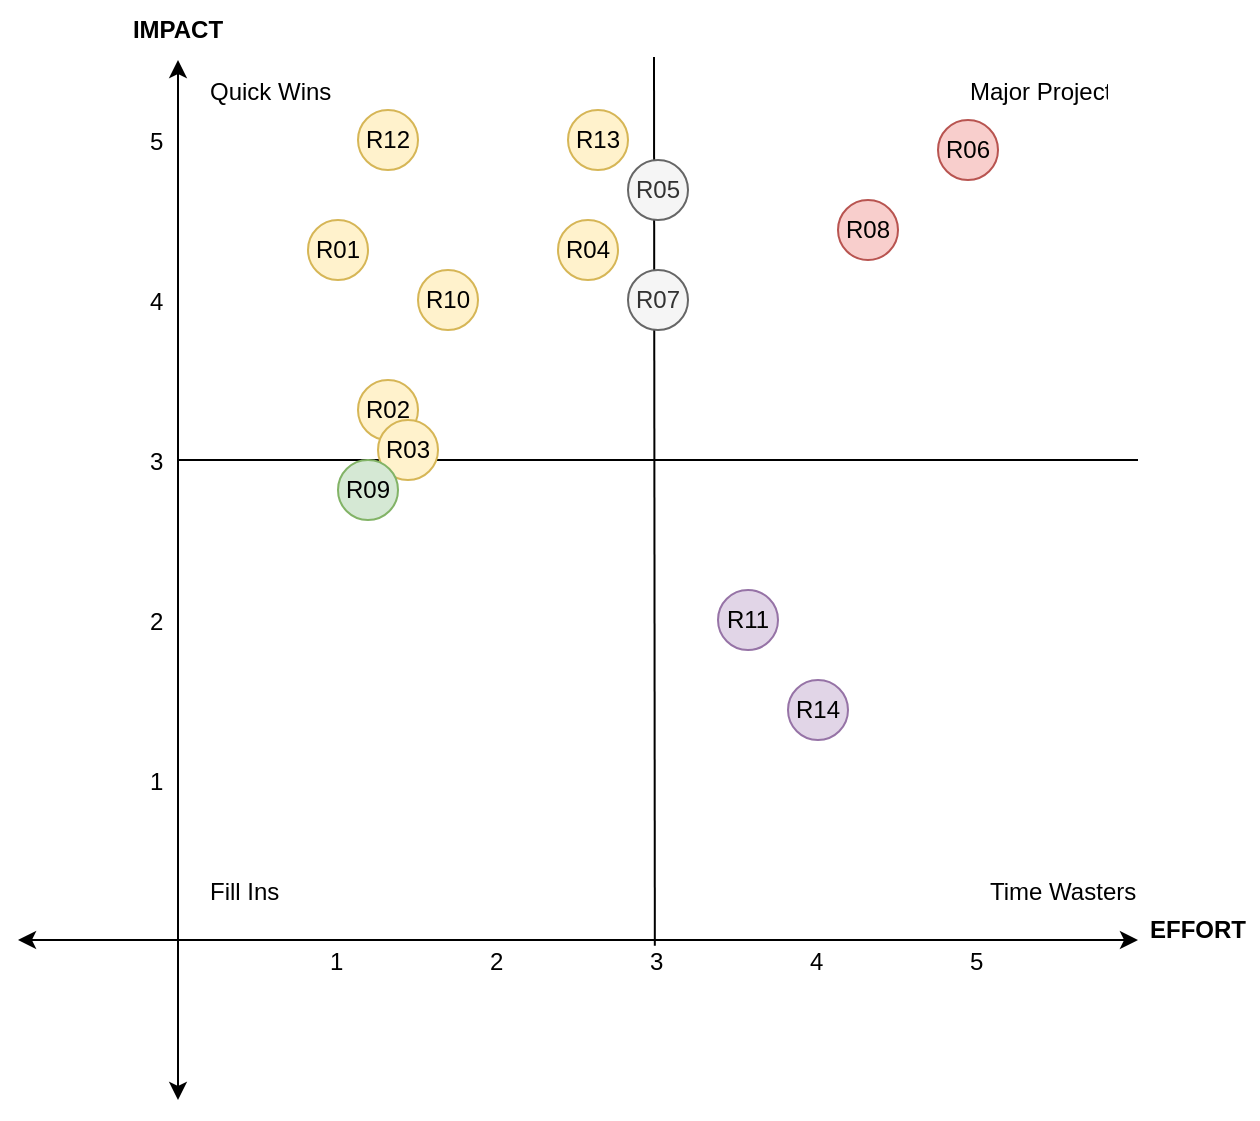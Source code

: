 <mxfile version="17.2.2" type="device"><diagram id="xg6vRQkWwqpCU1QiXG-A" name="Impact-Effort Matrix"><mxGraphModel dx="1038" dy="521" grid="1" gridSize="10" guides="1" tooltips="1" connect="1" arrows="1" fold="1" page="1" pageScale="1" pageWidth="850" pageHeight="1100" math="0" shadow="0"><root><mxCell id="zOtCvioMh-DvMIyu29ZT-0"/><mxCell id="zOtCvioMh-DvMIyu29ZT-1" parent="zOtCvioMh-DvMIyu29ZT-0"/><mxCell id="zOtCvioMh-DvMIyu29ZT-45" value="" style="endArrow=none;html=1;rounded=0;exitX=1;exitY=0.5;exitDx=0;exitDy=0;" parent="zOtCvioMh-DvMIyu29ZT-1" source="zOtCvioMh-DvMIyu29ZT-7" edge="1"><mxGeometry width="50" height="50" relative="1" as="geometry"><mxPoint x="260" y="470" as="sourcePoint"/><mxPoint x="600" y="400" as="targetPoint"/></mxGeometry></mxCell><mxCell id="zOtCvioMh-DvMIyu29ZT-44" value="" style="endArrow=none;html=1;rounded=0;entryX=0.421;entryY=0.145;entryDx=0;entryDy=0;entryPerimeter=0;" parent="zOtCvioMh-DvMIyu29ZT-1" target="zOtCvioMh-DvMIyu29ZT-12" edge="1"><mxGeometry width="50" height="50" relative="1" as="geometry"><mxPoint x="358" y="198.518" as="sourcePoint"/><mxPoint x="310" y="360" as="targetPoint"/></mxGeometry></mxCell><mxCell id="zOtCvioMh-DvMIyu29ZT-2" value="" style="endArrow=classic;startArrow=classic;html=1;rounded=0;" parent="zOtCvioMh-DvMIyu29ZT-1" edge="1"><mxGeometry width="50" height="50" relative="1" as="geometry"><mxPoint x="120" y="720" as="sourcePoint"/><mxPoint x="120" y="200" as="targetPoint"/></mxGeometry></mxCell><mxCell id="zOtCvioMh-DvMIyu29ZT-4" value="1" style="text;strokeColor=none;fillColor=none;align=left;verticalAlign=middle;spacingLeft=4;spacingRight=4;overflow=hidden;points=[[0,0.5],[1,0.5]];portConstraint=eastwest;rotatable=0;" parent="zOtCvioMh-DvMIyu29ZT-1" vertex="1"><mxGeometry x="100" y="550" width="20" height="20" as="geometry"/></mxCell><mxCell id="zOtCvioMh-DvMIyu29ZT-5" value="" style="endArrow=classic;startArrow=classic;html=1;rounded=0;" parent="zOtCvioMh-DvMIyu29ZT-1" edge="1"><mxGeometry width="50" height="50" relative="1" as="geometry"><mxPoint x="600" y="640" as="sourcePoint"/><mxPoint x="40" y="640" as="targetPoint"/></mxGeometry></mxCell><mxCell id="zOtCvioMh-DvMIyu29ZT-6" value="2" style="text;strokeColor=none;fillColor=none;align=left;verticalAlign=middle;spacingLeft=4;spacingRight=4;overflow=hidden;points=[[0,0.5],[1,0.5]];portConstraint=eastwest;rotatable=0;" parent="zOtCvioMh-DvMIyu29ZT-1" vertex="1"><mxGeometry x="100" y="470" width="20" height="20" as="geometry"/></mxCell><mxCell id="zOtCvioMh-DvMIyu29ZT-7" value="3" style="text;strokeColor=none;fillColor=none;align=left;verticalAlign=middle;spacingLeft=4;spacingRight=4;overflow=hidden;points=[[0,0.5],[1,0.5]];portConstraint=eastwest;rotatable=0;" parent="zOtCvioMh-DvMIyu29ZT-1" vertex="1"><mxGeometry x="100" y="390" width="20" height="20" as="geometry"/></mxCell><mxCell id="zOtCvioMh-DvMIyu29ZT-8" value="4" style="text;strokeColor=none;fillColor=none;align=left;verticalAlign=middle;spacingLeft=4;spacingRight=4;overflow=hidden;points=[[0,0.5],[1,0.5]];portConstraint=eastwest;rotatable=0;" parent="zOtCvioMh-DvMIyu29ZT-1" vertex="1"><mxGeometry x="100" y="310" width="20" height="20" as="geometry"/></mxCell><mxCell id="zOtCvioMh-DvMIyu29ZT-9" value="5" style="text;strokeColor=none;fillColor=none;align=left;verticalAlign=middle;spacingLeft=4;spacingRight=4;overflow=hidden;points=[[0,0.5],[1,0.5]];portConstraint=eastwest;rotatable=0;" parent="zOtCvioMh-DvMIyu29ZT-1" vertex="1"><mxGeometry x="100" y="230" width="20" height="20" as="geometry"/></mxCell><mxCell id="zOtCvioMh-DvMIyu29ZT-10" value="1" style="text;strokeColor=none;fillColor=none;align=left;verticalAlign=middle;spacingLeft=4;spacingRight=4;overflow=hidden;points=[[0,0.5],[1,0.5]];portConstraint=eastwest;rotatable=0;" parent="zOtCvioMh-DvMIyu29ZT-1" vertex="1"><mxGeometry x="190" y="640" width="20" height="20" as="geometry"/></mxCell><mxCell id="zOtCvioMh-DvMIyu29ZT-11" value="2" style="text;strokeColor=none;fillColor=none;align=left;verticalAlign=middle;spacingLeft=4;spacingRight=4;overflow=hidden;points=[[0,0.5],[1,0.5]];portConstraint=eastwest;rotatable=0;" parent="zOtCvioMh-DvMIyu29ZT-1" vertex="1"><mxGeometry x="270" y="640" width="20" height="20" as="geometry"/></mxCell><mxCell id="zOtCvioMh-DvMIyu29ZT-12" value="3" style="text;strokeColor=none;fillColor=none;align=left;verticalAlign=middle;spacingLeft=4;spacingRight=4;overflow=hidden;points=[[0,0.5],[1,0.5]];portConstraint=eastwest;rotatable=0;" parent="zOtCvioMh-DvMIyu29ZT-1" vertex="1"><mxGeometry x="350" y="640" width="20" height="20" as="geometry"/></mxCell><mxCell id="zOtCvioMh-DvMIyu29ZT-13" value="4" style="text;strokeColor=none;fillColor=none;align=left;verticalAlign=middle;spacingLeft=4;spacingRight=4;overflow=hidden;points=[[0,0.5],[1,0.5]];portConstraint=eastwest;rotatable=0;" parent="zOtCvioMh-DvMIyu29ZT-1" vertex="1"><mxGeometry x="430" y="640" width="20" height="20" as="geometry"/></mxCell><mxCell id="zOtCvioMh-DvMIyu29ZT-14" value="5" style="text;strokeColor=none;fillColor=none;align=left;verticalAlign=middle;spacingLeft=4;spacingRight=4;overflow=hidden;points=[[0,0.5],[1,0.5]];portConstraint=eastwest;rotatable=0;" parent="zOtCvioMh-DvMIyu29ZT-1" vertex="1"><mxGeometry x="510" y="640" width="20" height="20" as="geometry"/></mxCell><mxCell id="zOtCvioMh-DvMIyu29ZT-17" value="Quick Wins" style="text;strokeColor=none;fillColor=none;align=left;verticalAlign=middle;spacingLeft=4;spacingRight=4;overflow=hidden;points=[[0,0.5],[1,0.5]];portConstraint=eastwest;rotatable=0;" parent="zOtCvioMh-DvMIyu29ZT-1" vertex="1"><mxGeometry x="130" y="200" width="80" height="30" as="geometry"/></mxCell><mxCell id="zOtCvioMh-DvMIyu29ZT-19" value="Major Project" style="text;strokeColor=none;fillColor=none;align=left;verticalAlign=middle;spacingLeft=4;spacingRight=4;overflow=hidden;points=[[0,0.5],[1,0.5]];portConstraint=eastwest;rotatable=0;" parent="zOtCvioMh-DvMIyu29ZT-1" vertex="1"><mxGeometry x="510" y="200" width="80" height="30" as="geometry"/></mxCell><mxCell id="zOtCvioMh-DvMIyu29ZT-20" value="Fill Ins" style="text;strokeColor=none;fillColor=none;align=left;verticalAlign=middle;spacingLeft=4;spacingRight=4;overflow=hidden;points=[[0,0.5],[1,0.5]];portConstraint=eastwest;rotatable=0;" parent="zOtCvioMh-DvMIyu29ZT-1" vertex="1"><mxGeometry x="130" y="600" width="80" height="30" as="geometry"/></mxCell><mxCell id="zOtCvioMh-DvMIyu29ZT-21" value="Time Wasters" style="text;strokeColor=none;fillColor=none;align=left;verticalAlign=middle;spacingLeft=4;spacingRight=4;overflow=hidden;points=[[0,0.5],[1,0.5]];portConstraint=eastwest;rotatable=0;" parent="zOtCvioMh-DvMIyu29ZT-1" vertex="1"><mxGeometry x="520" y="600" width="90" height="30" as="geometry"/></mxCell><mxCell id="zOtCvioMh-DvMIyu29ZT-22" value="R01" style="ellipse;whiteSpace=wrap;html=1;aspect=fixed;fillColor=#fff2cc;strokeColor=#d6b656;" parent="zOtCvioMh-DvMIyu29ZT-1" vertex="1"><mxGeometry x="185" y="280" width="30" height="30" as="geometry"/></mxCell><mxCell id="lG61eCxi_fFQwFwXlZsy-4" value="R02" style="ellipse;whiteSpace=wrap;html=1;aspect=fixed;fillColor=#fff2cc;strokeColor=#d6b656;" parent="zOtCvioMh-DvMIyu29ZT-1" vertex="1"><mxGeometry x="210" y="360" width="30" height="30" as="geometry"/></mxCell><mxCell id="zOtCvioMh-DvMIyu29ZT-24" value="&lt;b&gt;EFFORT&lt;/b&gt;" style="text;html=1;strokeColor=none;fillColor=none;align=center;verticalAlign=middle;whiteSpace=wrap;rounded=0;" parent="zOtCvioMh-DvMIyu29ZT-1" vertex="1"><mxGeometry x="600" y="620" width="60" height="30" as="geometry"/></mxCell><mxCell id="lG61eCxi_fFQwFwXlZsy-5" value="R04" style="ellipse;whiteSpace=wrap;html=1;aspect=fixed;fillColor=#fff2cc;strokeColor=#d6b656;" parent="zOtCvioMh-DvMIyu29ZT-1" vertex="1"><mxGeometry x="310" y="280" width="30" height="30" as="geometry"/></mxCell><mxCell id="lG61eCxi_fFQwFwXlZsy-6" value="R06" style="ellipse;whiteSpace=wrap;html=1;aspect=fixed;fillColor=#f8cecc;strokeColor=#b85450;" parent="zOtCvioMh-DvMIyu29ZT-1" vertex="1"><mxGeometry x="500" y="230" width="30" height="30" as="geometry"/></mxCell><mxCell id="zOtCvioMh-DvMIyu29ZT-25" value="R03" style="ellipse;whiteSpace=wrap;html=1;aspect=fixed;fillColor=#fff2cc;strokeColor=#d6b656;" parent="zOtCvioMh-DvMIyu29ZT-1" vertex="1"><mxGeometry x="220" y="380" width="30" height="30" as="geometry"/></mxCell><mxCell id="lG61eCxi_fFQwFwXlZsy-7" value="R08" style="ellipse;whiteSpace=wrap;html=1;aspect=fixed;fillColor=#f8cecc;strokeColor=#b85450;" parent="zOtCvioMh-DvMIyu29ZT-1" vertex="1"><mxGeometry x="450" y="270" width="30" height="30" as="geometry"/></mxCell><mxCell id="lG61eCxi_fFQwFwXlZsy-8" value="R10" style="ellipse;whiteSpace=wrap;html=1;aspect=fixed;fillColor=#fff2cc;strokeColor=#d6b656;" parent="zOtCvioMh-DvMIyu29ZT-1" vertex="1"><mxGeometry x="240" y="305" width="30" height="30" as="geometry"/></mxCell><mxCell id="lG61eCxi_fFQwFwXlZsy-9" value="R12" style="ellipse;whiteSpace=wrap;html=1;aspect=fixed;fillColor=#fff2cc;strokeColor=#d6b656;" parent="zOtCvioMh-DvMIyu29ZT-1" vertex="1"><mxGeometry x="210" y="225" width="30" height="30" as="geometry"/></mxCell><mxCell id="lG61eCxi_fFQwFwXlZsy-10" value="R14" style="ellipse;whiteSpace=wrap;html=1;aspect=fixed;fillColor=#e1d5e7;strokeColor=#9673a6;" parent="zOtCvioMh-DvMIyu29ZT-1" vertex="1"><mxGeometry x="425" y="510" width="30" height="30" as="geometry"/></mxCell><mxCell id="zOtCvioMh-DvMIyu29ZT-31" value="R07" style="ellipse;whiteSpace=wrap;html=1;aspect=fixed;fillColor=#f5f5f5;fontColor=#333333;strokeColor=#666666;" parent="zOtCvioMh-DvMIyu29ZT-1" vertex="1"><mxGeometry x="345" y="305" width="30" height="30" as="geometry"/></mxCell><mxCell id="zOtCvioMh-DvMIyu29ZT-33" value="&lt;b&gt;IMPACT&lt;/b&gt;" style="text;html=1;strokeColor=none;fillColor=none;align=center;verticalAlign=middle;whiteSpace=wrap;rounded=0;" parent="zOtCvioMh-DvMIyu29ZT-1" vertex="1"><mxGeometry x="90" y="170" width="60" height="30" as="geometry"/></mxCell><mxCell id="zOtCvioMh-DvMIyu29ZT-26" value="R05" style="ellipse;whiteSpace=wrap;html=1;aspect=fixed;fillColor=#f5f5f5;fontColor=#333333;strokeColor=#666666;" parent="zOtCvioMh-DvMIyu29ZT-1" vertex="1"><mxGeometry x="345" y="250" width="30" height="30" as="geometry"/></mxCell><mxCell id="zOtCvioMh-DvMIyu29ZT-35" value="R09" style="ellipse;whiteSpace=wrap;html=1;aspect=fixed;fillColor=#d5e8d4;strokeColor=#82b366;" parent="zOtCvioMh-DvMIyu29ZT-1" vertex="1"><mxGeometry x="200" y="400" width="30" height="30" as="geometry"/></mxCell><mxCell id="zOtCvioMh-DvMIyu29ZT-36" value="R11" style="ellipse;whiteSpace=wrap;html=1;aspect=fixed;fillColor=#e1d5e7;strokeColor=#9673a6;" parent="zOtCvioMh-DvMIyu29ZT-1" vertex="1"><mxGeometry x="390" y="465" width="30" height="30" as="geometry"/></mxCell><mxCell id="zOtCvioMh-DvMIyu29ZT-41" value="R13" style="ellipse;whiteSpace=wrap;html=1;aspect=fixed;fillColor=#fff2cc;strokeColor=#d6b656;" parent="zOtCvioMh-DvMIyu29ZT-1" vertex="1"><mxGeometry x="315" y="225" width="30" height="30" as="geometry"/></mxCell></root></mxGraphModel></diagram></mxfile>